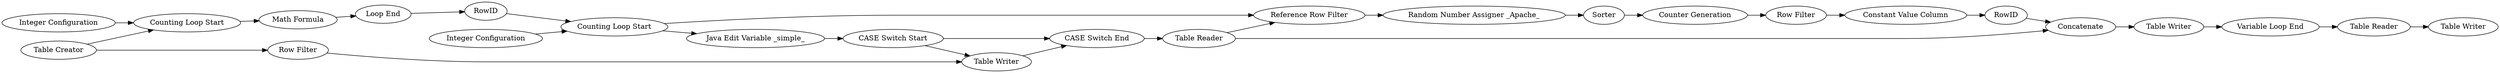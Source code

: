 digraph {
	9 [label="Table Creator"]
	10 [label="Table Writer"]
	11 [label="Table Reader"]
	12 [label=Concatenate]
	14 [label="Table Writer"]
	20 [label="CASE Switch Start"]
	21 [label="CASE Switch End"]
	22 [label="Java Edit Variable _simple_"]
	29 [label="Integer Configuration"]
	30 [label="Counting Loop Start"]
	31 [label="Math Formula"]
	32 [label="Loop End"]
	33 [label=RowID]
	34 [label="Counting Loop Start"]
	35 [label="Random Number Assigner _Apache_"]
	36 [label=Sorter]
	37 [label="Counter Generation"]
	38 [label="Row Filter"]
	39 [label="Reference Row Filter"]
	40 [label="Row Filter"]
	41 [label="Variable Loop End"]
	42 [label="Table Reader"]
	43 [label="Table Writer"]
	44 [label=RowID]
	45 [label="Constant Value Column"]
	46 [label="Integer Configuration"]
	9 -> 30
	9 -> 40
	10 -> 21
	11 -> 39
	11 -> 12
	12 -> 14
	14 -> 41
	20 -> 21
	20 -> 10
	21 -> 11
	22 -> 20
	29 -> 30
	30 -> 31
	31 -> 32
	32 -> 33
	33 -> 34
	34 -> 22
	34 -> 39
	35 -> 36
	36 -> 37
	37 -> 38
	38 -> 45
	39 -> 35
	40 -> 10
	41 -> 42
	42 -> 43
	44 -> 12
	45 -> 44
	46 -> 34
	rankdir=LR
}
